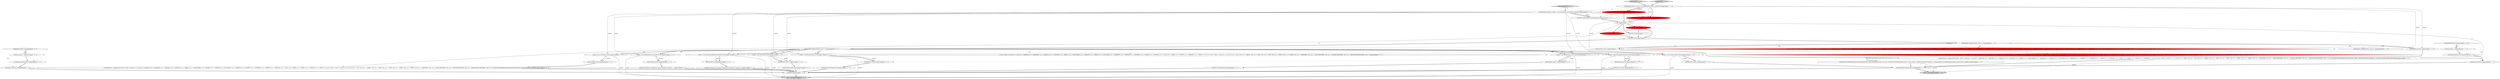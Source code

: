 digraph {
33 [style = filled, label = "_errHandler.reportError(this,re)@@@88@@@['0', '0', '1']", fillcolor = white, shape = ellipse image = "AAA0AAABBB3BBB"];
41 [style = filled, label = "enterRule(_localctx,60,RULE_primaryExpression)@@@4@@@['0', '0', '1']", fillcolor = white, shape = ellipse image = "AAA0AAABBB3BBB"];
32 [style = filled, label = "{setState(561)extractExpression()}@@@19@@@['0', '0', '1']", fillcolor = white, shape = ellipse image = "AAA0AAABBB3BBB"];
9 [style = filled, label = "int _la@@@5@@@['1', '1', '1']", fillcolor = white, shape = ellipse image = "AAA0AAABBB1BBB"];
4 [style = filled, label = "{setState(569)functionExpression()}@@@50@@@['1', '1', '1']", fillcolor = white, shape = ellipse image = "AAA0AAABBB1BBB"];
24 [style = filled, label = "enterOuterAlt(_localctx,5)@@@49@@@['0', '0', '1']", fillcolor = white, shape = ellipse image = "AAA0AAABBB3BBB"];
34 [style = filled, label = "_localctx = new ExtractContext(_localctx)@@@17@@@['0', '0', '1']", fillcolor = white, shape = ellipse image = "AAA0AAABBB3BBB"];
11 [style = filled, label = "TableIdentifierContext _localctx = new TableIdentifierContext(_ctx,getState())@@@3@@@['1', '1', '0']", fillcolor = white, shape = ellipse image = "AAA0AAABBB1BBB"];
47 [style = filled, label = "setState(579)@@@7@@@['0', '0', '1']", fillcolor = white, shape = ellipse image = "AAA0AAABBB3BBB"];
29 [style = filled, label = "{setState(570)match(T__0)setState(571)query()setState(572)match(T__1)}@@@57@@@['0', '0', '1']", fillcolor = white, shape = ellipse image = "AAA0AAABBB3BBB"];
40 [style = filled, label = "_localctx.exception = re@@@87@@@['0', '0', '1']", fillcolor = white, shape = ellipse image = "AAA0AAABBB3BBB"];
17 [style = filled, label = "RecognitionException re@@@45@@@['1', '1', '0']", fillcolor = white, shape = diamond image = "AAA0AAABBB1BBB"];
16 [style = filled, label = "tableIdentifier['1', '0', '0']", fillcolor = lightgray, shape = diamond image = "AAA0AAABBB1BBB"];
39 [style = filled, label = "_localctx = new StarContext(_localctx)@@@31@@@['0', '0', '1']", fillcolor = white, shape = ellipse image = "AAA0AAABBB3BBB"];
18 [style = filled, label = "_errHandler.reportError(this,re)@@@47@@@['1', '1', '0']", fillcolor = white, shape = ellipse image = "AAA0AAABBB1BBB"];
3 [style = filled, label = "return _localctx@@@53@@@['1', '1', '0']", fillcolor = lightgray, shape = ellipse image = "AAA0AAABBB1BBB"];
49 [style = filled, label = "enterOuterAlt(_localctx,3)@@@25@@@['0', '0', '1']", fillcolor = white, shape = ellipse image = "AAA0AAABBB3BBB"];
25 [style = filled, label = "_localctx = new ConstantDefaultContext(_localctx)@@@24@@@['0', '0', '1']", fillcolor = white, shape = ellipse image = "AAA0AAABBB3BBB"];
42 [style = filled, label = "primaryExpression['0', '0', '1']", fillcolor = lightgray, shape = diamond image = "AAA0AAABBB3BBB"];
22 [style = filled, label = "tableIdentifier['0', '1', '0']", fillcolor = lightgray, shape = diamond image = "AAA0AAABBB2BBB"];
6 [style = filled, label = "_localctx.exception = re@@@46@@@['1', '1', '0']", fillcolor = white, shape = ellipse image = "AAA0AAABBB1BBB"];
55 [style = filled, label = "_localctx = new CastContext(_localctx)@@@10@@@['0', '0', '1']", fillcolor = white, shape = ellipse image = "AAA0AAABBB3BBB"];
14 [style = filled, label = "getInterpreter().adaptivePredict(_input,91,_ctx)@@@9@@@['1', '1', '0']", fillcolor = white, shape = diamond image = "AAA0AAABBB1BBB"];
38 [style = filled, label = "getInterpreter().adaptivePredict(_input,77,_ctx)@@@9@@@['0', '0', '1']", fillcolor = white, shape = diamond image = "AAA0AAABBB3BBB"];
43 [style = filled, label = "_localctx = new SubqueryExpressionContext(_localctx)@@@55@@@['0', '0', '1']", fillcolor = white, shape = ellipse image = "AAA0AAABBB3BBB"];
54 [style = filled, label = "_localctx = new ParenthesizedExpressionContext(_localctx)@@@73@@@['0', '0', '1']", fillcolor = white, shape = ellipse image = "AAA0AAABBB3BBB"];
46 [style = filled, label = "{setState(575)match(T__0)setState(576)expression()setState(577)match(T__1)}@@@75@@@['0', '0', '1']", fillcolor = white, shape = ellipse image = "AAA0AAABBB3BBB"];
51 [style = filled, label = "_localctx = new DereferenceContext(_localctx)@@@66@@@['0', '0', '1']", fillcolor = white, shape = ellipse image = "AAA0AAABBB3BBB"];
0 [style = filled, label = "enterRule(_localctx,88,RULE_tableIdentifier)@@@4@@@['1', '0', '0']", fillcolor = red, shape = ellipse image = "AAA1AAABBB1BBB"];
19 [style = filled, label = "enterRule(_localctx,90,RULE_tableIdentifier)@@@4@@@['0', '1', '0']", fillcolor = red, shape = ellipse image = "AAA1AAABBB2BBB"];
56 [style = filled, label = "enterOuterAlt(_localctx,1)@@@11@@@['0', '0', '1']", fillcolor = white, shape = ellipse image = "AAA0AAABBB3BBB"];
28 [style = filled, label = "{exitRule()}@@@91@@@['0', '0', '1']", fillcolor = white, shape = ellipse image = "AAA0AAABBB3BBB"];
8 [style = filled, label = "{setState(702)_la = _input.LA(1)if ((((_la) & ~0x3f) == 0 && ((1L << _la) & ((1L << ANALYZE) | (1L << ANALYZED) | (1L << CATALOGS) | (1L << COLUMNS) | (1L << DEBUG) | (1L << EXECUTABLE) | (1L << EXPLAIN) | (1L << FORMAT) | (1L << FUNCTIONS) | (1L << GRAPHVIZ) | (1L << MAPPED) | (1L << OPTIMIZED) | (1L << PARSED) | (1L << PHYSICAL) | (1L << PLAN) | (1L << RLIKE) | (1L << QUERY) | (1L << SCHEMAS))) != 0) || ((((_la - 64)) & ~0x3f) == 0 && ((1L << (_la - 64)) & ((1L << (SHOW - 64)) | (1L << (SYS - 64)) | (1L << (TABLES - 64)) | (1L << (TEXT - 64)) | (1L << (TYPE - 64)) | (1L << (TYPES - 64)) | (1L << (VERIFY - 64)) | (1L << (IDENTIFIER - 64)) | (1L << (DIGIT_IDENTIFIER - 64)) | (1L << (QUOTED_IDENTIFIER - 64)) | (1L << (BACKQUOTED_IDENTIFIER - 64)))) != 0)) {{setState(699)((TableIdentifierContext)_localctx).catalog = identifier()setState(700)match(T__3)}}setState(704)match(TABLE_IDENTIFIER)}@@@11@@@['1', '1', '0']", fillcolor = white, shape = ellipse image = "AAA0AAABBB1BBB"];
48 [style = filled, label = "{setState(566)_la = _input.LA(1)if ((((_la) & ~0x3f) == 0 && ((1L << _la) & ((1L << ANALYZE) | (1L << ANALYZED) | (1L << CATALOGS) | (1L << COLUMNS) | (1L << DEBUG) | (1L << EXECUTABLE) | (1L << EXPLAIN) | (1L << FORMAT) | (1L << FUNCTIONS) | (1L << GRAPHVIZ) | (1L << MAPPED) | (1L << OPTIMIZED) | (1L << PARSED) | (1L << PHYSICAL) | (1L << PLAN) | (1L << RLIKE) | (1L << QUERY) | (1L << SCHEMAS) | (1L << SHOW))) != 0) || ((((_la - 64)) & ~0x3f) == 0 && ((1L << (_la - 64)) & ((1L << (SYS - 64)) | (1L << (TABLES - 64)) | (1L << (TEXT - 64)) | (1L << (TYPE - 64)) | (1L << (TYPES - 64)) | (1L << (VERIFY - 64)) | (1L << (IDENTIFIER - 64)) | (1L << (DIGIT_IDENTIFIER - 64)) | (1L << (QUOTED_IDENTIFIER - 64)) | (1L << (BACKQUOTED_IDENTIFIER - 64)))) != 0)) {{setState(563)qualifiedName()setState(564)match(DOT)}}setState(568)match(ASTERISK)}@@@33@@@['0', '0', '1']", fillcolor = white, shape = ellipse image = "AAA0AAABBB3BBB"];
36 [style = filled, label = "{setState(562)constant()}@@@26@@@['0', '0', '1']", fillcolor = white, shape = ellipse image = "AAA0AAABBB3BBB"];
57 [style = filled, label = "_localctx = new FunctionContext(_localctx)@@@48@@@['0', '0', '1']", fillcolor = white, shape = ellipse image = "AAA0AAABBB3BBB"];
13 [style = filled, label = "{setState(708)_errHandler.sync(this)switch (getInterpreter().adaptivePredict(_input,90,_ctx)) {case 1:{setState(705)((TableIdentifierContext)_localctx).catalog = identifier()setState(706)match(T__3)}breaksetState(710)((TableIdentifierContext)_localctx).name = identifier()}@@@27@@@['1', '1', '0']", fillcolor = white, shape = ellipse image = "AAA0AAABBB1BBB"];
2 [style = filled, label = "setState(697)@@@7@@@['1', '0', '0']", fillcolor = red, shape = ellipse image = "AAA1AAABBB1BBB"];
26 [style = filled, label = "enterOuterAlt(_localctx,7)@@@67@@@['0', '0', '1']", fillcolor = white, shape = ellipse image = "AAA0AAABBB3BBB"];
27 [style = filled, label = "RecognitionException re@@@86@@@['0', '0', '1']", fillcolor = white, shape = diamond image = "AAA0AAABBB3BBB"];
37 [style = filled, label = "{setState(560)castExpression()}@@@12@@@['0', '0', '1']", fillcolor = white, shape = ellipse image = "AAA0AAABBB3BBB"];
52 [style = filled, label = "enterOuterAlt(_localctx,6)@@@56@@@['0', '0', '1']", fillcolor = white, shape = ellipse image = "AAA0AAABBB3BBB"];
12 [style = filled, label = "_errHandler.sync(this)@@@8@@@['1', '1', '1']", fillcolor = white, shape = ellipse image = "AAA0AAABBB1BBB"];
21 [style = filled, label = "setState(711)@@@7@@@['0', '1', '0']", fillcolor = red, shape = ellipse image = "AAA1AAABBB2BBB"];
50 [style = filled, label = "enterOuterAlt(_localctx,4)@@@32@@@['0', '0', '1']", fillcolor = white, shape = ellipse image = "AAA0AAABBB3BBB"];
53 [style = filled, label = "enterOuterAlt(_localctx,2)@@@18@@@['0', '0', '1']", fillcolor = white, shape = ellipse image = "AAA0AAABBB3BBB"];
20 [style = filled, label = "(((_la) & ~0x3f) == 0 && ((1L << _la) & ((1L << ANALYZE) | (1L << ANALYZED) | (1L << CATALOGS) | (1L << COLUMNS) | (1L << DEBUG) | (1L << EXECUTABLE) | (1L << EXPLAIN) | (1L << FORMAT) | (1L << FUNCTIONS) | (1L << GRAPHVIZ) | (1L << MAPPED) | (1L << OPTIMIZED) | (1L << PARSED) | (1L << PHYSICAL) | (1L << PLAN) | (1L << RLIKE) | (1L << QUERY) | (1L << SCHEMAS))) != 0) || ((((_la - 64)) & ~0x3f) == 0 && ((1L << (_la - 64)) & ((1L << (SHOW - 64)) | (1L << (SYS - 64)) | (1L << (TABLES - 64)) | (1L << (TEXT - 64)) | (1L << (TYPE - 64)) | (1L << (TYPES - 64)) | (1L << (VERIFY - 64)) | (1L << (IDENTIFIER - 64)) | (1L << (DIGIT_IDENTIFIER - 64)) | (1L << (QUOTED_IDENTIFIER - 64)) | (1L << (BACKQUOTED_IDENTIFIER - 64)))) != 0)@@@14@@@['0', '1', '0']", fillcolor = red, shape = diamond image = "AAA1AAABBB2BBB"];
15 [style = filled, label = "(((_la) & ~0x3f) == 0 && ((1L << _la) & ((1L << ANALYZE) | (1L << ANALYZED) | (1L << CATALOGS) | (1L << COLUMNS) | (1L << DEBUG) | (1L << EXECUTABLE) | (1L << EXPLAIN) | (1L << FORMAT) | (1L << FUNCTIONS) | (1L << GRAPHVIZ) | (1L << MAPPED) | (1L << OPTIMIZED) | (1L << PARSED) | (1L << PHYSICAL) | (1L << PLAN) | (1L << RLIKE) | (1L << QUERY) | (1L << SCHEMAS) | (1L << SHOW))) != 0) || ((((_la - 64)) & ~0x3f) == 0 && ((1L << (_la - 64)) & ((1L << (SYS - 64)) | (1L << (TABLES - 64)) | (1L << (TEXT - 64)) | (1L << (TYPE - 64)) | (1L << (TYPES - 64)) | (1L << (VERIFY - 64)) | (1L << (IDENTIFIER - 64)) | (1L << (DIGIT_IDENTIFIER - 64)) | (1L << (QUOTED_IDENTIFIER - 64)) | (1L << (BACKQUOTED_IDENTIFIER - 64)))) != 0)@@@14@@@['1', '0', '0']", fillcolor = red, shape = diamond image = "AAA1AAABBB1BBB"];
30 [style = filled, label = "{setState(574)qualifiedName()}@@@68@@@['0', '0', '1']", fillcolor = white, shape = ellipse image = "AAA0AAABBB3BBB"];
10 [style = filled, label = "enterOuterAlt(_localctx,1)@@@10@@@['1', '1', '0']", fillcolor = white, shape = ellipse image = "AAA0AAABBB1BBB"];
7 [style = filled, label = "_errHandler.recover(this,re)@@@48@@@['1', '1', '0']", fillcolor = white, shape = ellipse image = "AAA0AAABBB1BBB"];
5 [style = filled, label = "enterOuterAlt(_localctx,2)@@@26@@@['1', '1', '0']", fillcolor = white, shape = ellipse image = "AAA0AAABBB1BBB"];
35 [style = filled, label = "enterOuterAlt(_localctx,8)@@@74@@@['0', '0', '1']", fillcolor = white, shape = ellipse image = "AAA0AAABBB3BBB"];
31 [style = filled, label = "PrimaryExpressionContext _localctx = new PrimaryExpressionContext(_ctx,getState())@@@3@@@['0', '0', '1']", fillcolor = white, shape = ellipse image = "AAA0AAABBB3BBB"];
23 [style = filled, label = "_errHandler.recover(this,re)@@@89@@@['0', '0', '1']", fillcolor = white, shape = ellipse image = "AAA0AAABBB3BBB"];
45 [style = filled, label = "(((_la) & ~0x3f) == 0 && ((1L << _la) & ((1L << ANALYZE) | (1L << ANALYZED) | (1L << CATALOGS) | (1L << COLUMNS) | (1L << DEBUG) | (1L << EXECUTABLE) | (1L << EXPLAIN) | (1L << FORMAT) | (1L << FUNCTIONS) | (1L << GRAPHVIZ) | (1L << MAPPED) | (1L << OPTIMIZED) | (1L << PARSED) | (1L << PHYSICAL) | (1L << PLAN) | (1L << RLIKE) | (1L << QUERY) | (1L << SCHEMAS) | (1L << SHOW))) != 0) || ((((_la - 64)) & ~0x3f) == 0 && ((1L << (_la - 64)) & ((1L << (SYS - 64)) | (1L << (TABLES - 64)) | (1L << (TEXT - 64)) | (1L << (TYPE - 64)) | (1L << (TYPES - 64)) | (1L << (VERIFY - 64)) | (1L << (IDENTIFIER - 64)) | (1L << (DIGIT_IDENTIFIER - 64)) | (1L << (QUOTED_IDENTIFIER - 64)) | (1L << (BACKQUOTED_IDENTIFIER - 64)))) != 0)@@@36@@@['0', '0', '1']", fillcolor = white, shape = diamond image = "AAA0AAABBB3BBB"];
1 [style = filled, label = "getInterpreter().adaptivePredict(_input,90,_ctx)@@@30@@@['1', '1', '0']", fillcolor = white, shape = diamond image = "AAA0AAABBB1BBB"];
44 [style = filled, label = "return _localctx@@@94@@@['0', '0', '1']", fillcolor = lightgray, shape = ellipse image = "AAA0AAABBB3BBB"];
25->49 [style = bold, label=""];
31->39 [style = solid, label="_localctx"];
43->52 [style = solid, label="_localctx"];
31->54 [style = solid, label="_localctx"];
37->28 [style = bold, label=""];
17->6 [style = dotted, label="true"];
38->34 [style = dotted, label="true"];
27->33 [style = dotted, label="true"];
51->44 [style = solid, label="_localctx"];
38->51 [style = bold, label=""];
0->19 [style = dashed, label="0"];
38->39 [style = dotted, label="true"];
36->28 [style = bold, label=""];
27->23 [style = dotted, label="true"];
41->9 [style = bold, label=""];
2->47 [style = dashed, label="0"];
38->39 [style = bold, label=""];
38->52 [style = dotted, label="true"];
11->10 [style = solid, label="_localctx"];
23->28 [style = bold, label=""];
12->38 [style = bold, label=""];
30->28 [style = bold, label=""];
10->8 [style = bold, label=""];
19->9 [style = bold, label=""];
53->32 [style = bold, label=""];
9->21 [style = bold, label=""];
51->26 [style = bold, label=""];
9->47 [style = bold, label=""];
8->4 [style = bold, label=""];
9->8 [style = solid, label="_la"];
57->44 [style = solid, label="_localctx"];
49->36 [style = bold, label=""];
38->55 [style = bold, label=""];
39->50 [style = bold, label=""];
55->56 [style = solid, label="_localctx"];
34->53 [style = bold, label=""];
4->3 [style = bold, label=""];
9->2 [style = bold, label=""];
31->51 [style = solid, label="_localctx"];
54->44 [style = solid, label="_localctx"];
14->10 [style = bold, label=""];
42->31 [style = bold, label=""];
11->5 [style = solid, label="_localctx"];
57->24 [style = bold, label=""];
31->55 [style = solid, label="_localctx"];
38->57 [style = bold, label=""];
33->23 [style = bold, label=""];
38->24 [style = dotted, label="true"];
0->41 [style = dashed, label="0"];
2->21 [style = dashed, label="0"];
11->19 [style = solid, label="_localctx"];
31->43 [style = solid, label="_localctx"];
54->35 [style = solid, label="_localctx"];
12->14 [style = bold, label=""];
31->41 [style = bold, label=""];
38->25 [style = bold, label=""];
14->1 [style = dotted, label="true"];
18->7 [style = bold, label=""];
48->28 [style = bold, label=""];
38->50 [style = dotted, label="true"];
22->11 [style = bold, label=""];
38->54 [style = dotted, label="true"];
27->40 [style = dotted, label="true"];
54->35 [style = bold, label=""];
38->57 [style = dotted, label="true"];
15->20 [style = dashed, label="0"];
10->55 [style = dashed, label="0"];
31->41 [style = solid, label="_localctx"];
17->18 [style = dotted, label="true"];
46->28 [style = bold, label=""];
17->6 [style = bold, label=""];
31->34 [style = solid, label="_localctx"];
39->44 [style = solid, label="_localctx"];
38->54 [style = bold, label=""];
6->18 [style = bold, label=""];
56->37 [style = bold, label=""];
38->55 [style = dotted, label="true"];
5->57 [style = dashed, label="0"];
38->25 [style = dotted, label="true"];
38->49 [style = dotted, label="true"];
34->53 [style = solid, label="_localctx"];
57->24 [style = solid, label="_localctx"];
7->4 [style = bold, label=""];
50->48 [style = bold, label=""];
21->12 [style = bold, label=""];
40->33 [style = bold, label=""];
14->5 [style = dotted, label="true"];
11->31 [style = dashed, label="0"];
5->13 [style = bold, label=""];
14->38 [style = dashed, label="0"];
38->34 [style = bold, label=""];
38->45 [style = dotted, label="true"];
25->49 [style = solid, label="_localctx"];
25->44 [style = solid, label="_localctx"];
38->43 [style = bold, label=""];
14->5 [style = bold, label=""];
13->3 [style = solid, label="_localctx"];
0->9 [style = bold, label=""];
16->11 [style = bold, label=""];
31->57 [style = solid, label="_localctx"];
8->3 [style = solid, label="_localctx"];
47->12 [style = bold, label=""];
43->52 [style = bold, label=""];
11->19 [style = bold, label=""];
14->10 [style = dotted, label="true"];
4->28 [style = bold, label=""];
2->12 [style = bold, label=""];
55->56 [style = bold, label=""];
26->30 [style = bold, label=""];
43->44 [style = solid, label="_localctx"];
29->28 [style = bold, label=""];
55->44 [style = solid, label="_localctx"];
14->20 [style = dotted, label="true"];
38->26 [style = dotted, label="true"];
14->15 [style = dotted, label="true"];
11->0 [style = solid, label="_localctx"];
11->0 [style = bold, label=""];
24->4 [style = bold, label=""];
38->56 [style = dotted, label="true"];
38->43 [style = dotted, label="true"];
38->53 [style = dotted, label="true"];
38->35 [style = dotted, label="true"];
51->26 [style = solid, label="_localctx"];
28->44 [style = bold, label=""];
31->25 [style = solid, label="_localctx"];
9->48 [style = solid, label="_la"];
52->29 [style = bold, label=""];
27->40 [style = bold, label=""];
17->7 [style = dotted, label="true"];
39->50 [style = solid, label="_localctx"];
38->51 [style = dotted, label="true"];
32->28 [style = bold, label=""];
34->44 [style = solid, label="_localctx"];
13->4 [style = bold, label=""];
35->46 [style = bold, label=""];
}
